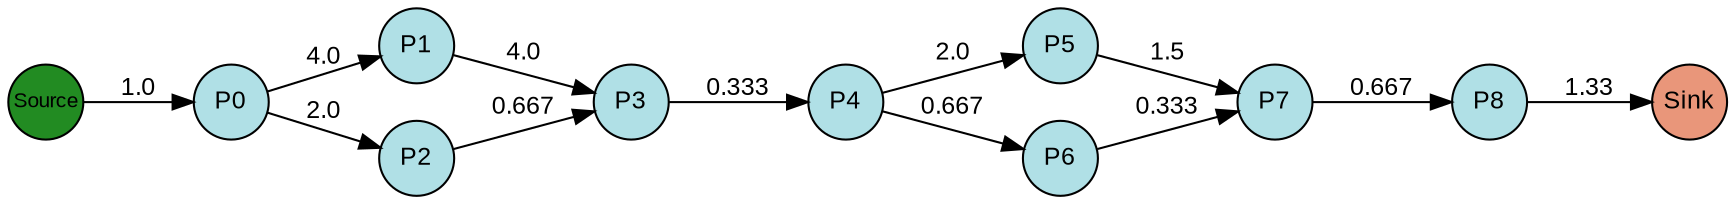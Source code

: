 digraph {
  splines=true;
node [margin=0 fontname=arial fontcolor=black fontsize=12 shape=circle width=0.5 fixedsize=true style=filled fillcolor=powderblue]
  1 [label="P0"]
  2 [label="P1"]
  3 [label="P2"]
  4 [label="P3"]
  5 [label="P4"]
  6 [label="P5"]
  7 [label="P6"]
  8 [label="P7"]
  9 [label="P8"]
  node [margin=0 fontname=arial fontcolor=black fontsize=10 shape=circle width=0.5 fixedsize=true style=filled fillcolor=forestgreen]
  10 [label="Source"]
  node [margin=0 fontname=arial fontcolor=black fontsize=12 shape=circle width=0.5 fixedsize=true style=filled fillcolor=darksalmon]
  11 [label="Sink"]
rankdir=LR
edge [margin=0 fontname=arial fontcolor=black fontsize=12]
   1 -> 2 [label="4.0"]
   1 -> 3 [label="2.0"]
   2 -> 4 [label="4.0"]
   3 -> 4 [label="0.667"]
   4 -> 5 [label="0.333"]
   5 -> 6 [label="2.0"]
   5 -> 7 [label="0.667"]
   6 -> 8 [label="1.5"]
   7 -> 8 [label="0.333"]
   8 -> 9 [label="0.667"]
   10 -> 1 [label="1.0"]
   9 -> 11 [label="1.33"]

  {rank=same 10}
	{rank=same  1 }
	{rank=same  2, 3 }
	{rank=same  4 }
	{rank=same  5 }
	{rank=same  6, 7 }
	{rank=same  8 }
	{rank=same  9 }
  {rank=same 11}
}
